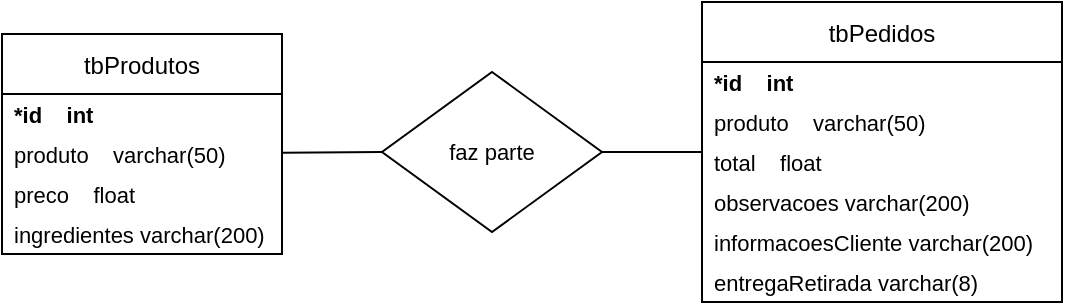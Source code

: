 <mxfile>
    <diagram id="e-qa9M7dIX5ALmAnX8_v" name="Page-1">
        <mxGraphModel dx="469" dy="252" grid="1" gridSize="10" guides="1" tooltips="1" connect="1" arrows="1" fold="1" page="1" pageScale="1" pageWidth="827" pageHeight="1169" math="0" shadow="0">
            <root>
                <mxCell id="0"/>
                <mxCell id="1" parent="0"/>
                <mxCell id="2" value="tbProdutos" style="swimlane;fontStyle=0;childLayout=stackLayout;horizontal=1;startSize=30;horizontalStack=0;resizeParent=1;resizeParentMax=0;resizeLast=0;collapsible=1;marginBottom=0;" vertex="1" parent="1">
                    <mxGeometry x="220" y="56" width="140" height="110" as="geometry">
                        <mxRectangle x="240" y="30" width="110" height="30" as="alternateBounds"/>
                    </mxGeometry>
                </mxCell>
                <mxCell id="3" value="*id    int" style="text;strokeColor=none;fillColor=none;align=left;verticalAlign=middle;spacingLeft=4;spacingRight=4;overflow=hidden;points=[[0,0.5],[1,0.5]];portConstraint=eastwest;rotatable=0;fontSize=11;fontStyle=1" vertex="1" parent="2">
                    <mxGeometry y="30" width="140" height="20" as="geometry"/>
                </mxCell>
                <mxCell id="4" value="produto    varchar(50)" style="text;strokeColor=none;fillColor=none;align=left;verticalAlign=middle;spacingLeft=4;spacingRight=4;overflow=hidden;points=[[0,0.5],[1,0.5]];portConstraint=eastwest;rotatable=0;fontSize=11;" vertex="1" parent="2">
                    <mxGeometry y="50" width="140" height="20" as="geometry"/>
                </mxCell>
                <mxCell id="5" value="preco    float" style="text;strokeColor=none;fillColor=none;align=left;verticalAlign=middle;spacingLeft=4;spacingRight=4;overflow=hidden;points=[[0,0.5],[1,0.5]];portConstraint=eastwest;rotatable=0;fontSize=11;" vertex="1" parent="2">
                    <mxGeometry y="70" width="140" height="20" as="geometry"/>
                </mxCell>
                <mxCell id="9" value="ingredientes varchar(200)" style="text;strokeColor=none;fillColor=none;align=left;verticalAlign=middle;spacingLeft=4;spacingRight=4;overflow=hidden;points=[[0,0.5],[1,0.5]];portConstraint=eastwest;rotatable=0;fontSize=11;" vertex="1" parent="2">
                    <mxGeometry y="90" width="140" height="20" as="geometry"/>
                </mxCell>
                <mxCell id="24" value="tbPedidos" style="swimlane;fontStyle=0;childLayout=stackLayout;horizontal=1;startSize=30;horizontalStack=0;resizeParent=1;resizeParentMax=0;resizeLast=0;collapsible=1;marginBottom=0;" vertex="1" parent="1">
                    <mxGeometry x="570" y="40" width="180" height="150" as="geometry">
                        <mxRectangle x="240" y="30" width="110" height="30" as="alternateBounds"/>
                    </mxGeometry>
                </mxCell>
                <mxCell id="25" value="*id    int" style="text;strokeColor=none;fillColor=none;align=left;verticalAlign=middle;spacingLeft=4;spacingRight=4;overflow=hidden;points=[[0,0.5],[1,0.5]];portConstraint=eastwest;rotatable=0;fontSize=11;fontStyle=1" vertex="1" parent="24">
                    <mxGeometry y="30" width="180" height="20" as="geometry"/>
                </mxCell>
                <mxCell id="26" value="produto    varchar(50)" style="text;strokeColor=none;fillColor=none;align=left;verticalAlign=middle;spacingLeft=4;spacingRight=4;overflow=hidden;points=[[0,0.5],[1,0.5]];portConstraint=eastwest;rotatable=0;fontSize=11;" vertex="1" parent="24">
                    <mxGeometry y="50" width="180" height="20" as="geometry"/>
                </mxCell>
                <mxCell id="27" value="total    float" style="text;strokeColor=none;fillColor=none;align=left;verticalAlign=middle;spacingLeft=4;spacingRight=4;overflow=hidden;points=[[0,0.5],[1,0.5]];portConstraint=eastwest;rotatable=0;fontSize=11;" vertex="1" parent="24">
                    <mxGeometry y="70" width="180" height="20" as="geometry"/>
                </mxCell>
                <mxCell id="28" value="observacoes varchar(200)" style="text;strokeColor=none;fillColor=none;align=left;verticalAlign=middle;spacingLeft=4;spacingRight=4;overflow=hidden;points=[[0,0.5],[1,0.5]];portConstraint=eastwest;rotatable=0;fontSize=11;" vertex="1" parent="24">
                    <mxGeometry y="90" width="180" height="20" as="geometry"/>
                </mxCell>
                <mxCell id="29" value="informacoesCliente varchar(200)" style="text;strokeColor=none;fillColor=none;align=left;verticalAlign=middle;spacingLeft=4;spacingRight=4;overflow=hidden;points=[[0,0.5],[1,0.5]];portConstraint=eastwest;rotatable=0;fontSize=11;" vertex="1" parent="24">
                    <mxGeometry y="110" width="180" height="20" as="geometry"/>
                </mxCell>
                <mxCell id="33" value="entregaRetirada varchar(8)" style="text;strokeColor=none;fillColor=none;align=left;verticalAlign=middle;spacingLeft=4;spacingRight=4;overflow=hidden;points=[[0,0.5],[1,0.5]];portConstraint=eastwest;rotatable=0;fontSize=11;" vertex="1" parent="24">
                    <mxGeometry y="130" width="180" height="20" as="geometry"/>
                </mxCell>
                <mxCell id="32" style="edgeStyle=none;html=1;fontSize=11;endArrow=none;endFill=0;" edge="1" parent="1" source="30" target="24">
                    <mxGeometry relative="1" as="geometry"/>
                </mxCell>
                <mxCell id="30" value="faz parte" style="rhombus;whiteSpace=wrap;html=1;fontSize=11;" vertex="1" parent="1">
                    <mxGeometry x="410" y="75" width="110" height="80" as="geometry"/>
                </mxCell>
                <mxCell id="31" style="edgeStyle=none;html=1;entryX=0;entryY=0.5;entryDx=0;entryDy=0;fontSize=11;endArrow=none;endFill=0;" edge="1" parent="1" source="4" target="30">
                    <mxGeometry relative="1" as="geometry"/>
                </mxCell>
            </root>
        </mxGraphModel>
    </diagram>
</mxfile>